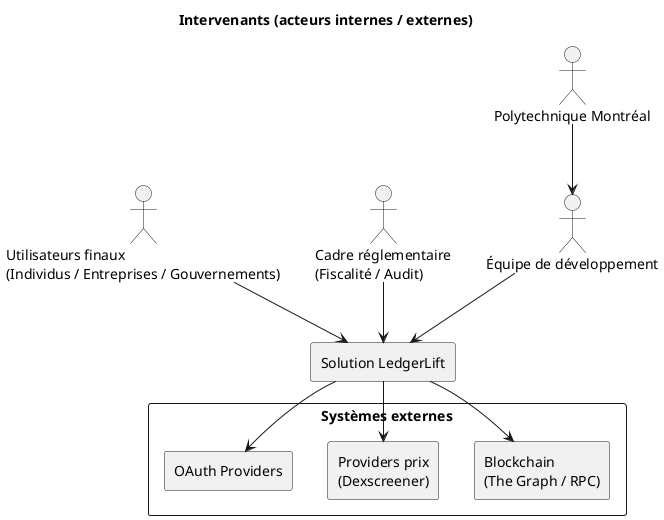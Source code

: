 @startuml
skinparam theme plain
skinparam monochrome true
title Intervenants (acteurs internes / externes)

actor "Utilisateurs finaux\n(Individus / Entreprises / Gouvernements)" as Users
actor "Cadre réglementaire\n(Fiscalité / Audit)" as Reg
actor "Équipe de développement" as Dev
actor "Polytechnique Montréal" as Poly

rectangle "Systèmes externes" {
  rectangle "Blockchain\n(The Graph / RPC)" as BC
  rectangle "Providers prix\n(Dexscreener)" as PRICES
  rectangle "OAuth Providers" as OAUTH
}

rectangle "Solution LedgerLift" as LL

' Relations
Users --> LL
Reg --> LL
Dev --> LL
Poly --> Dev
LL --> BC
LL --> PRICES
LL --> OAUTH
@enduml
